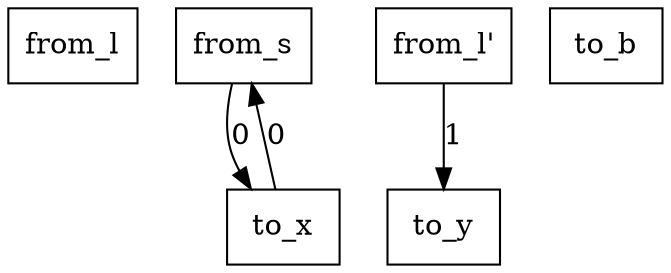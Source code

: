 digraph {
    graph [rankdir=TB
          ,bgcolor=transparent];
    node [shape=box
         ,fillcolor=white
         ,style=filled];
    0 [label=<from_l>];
    1 [label=<from_s>];
    2 [label=<from_l'>];
    3 [label=<to_x>];
    4 [label=<to_y>];
    5 [label=<to_b>];
    1 -> 3 [label=0];
    2 -> 4 [label=1];
    3 -> 1 [label=0];
}